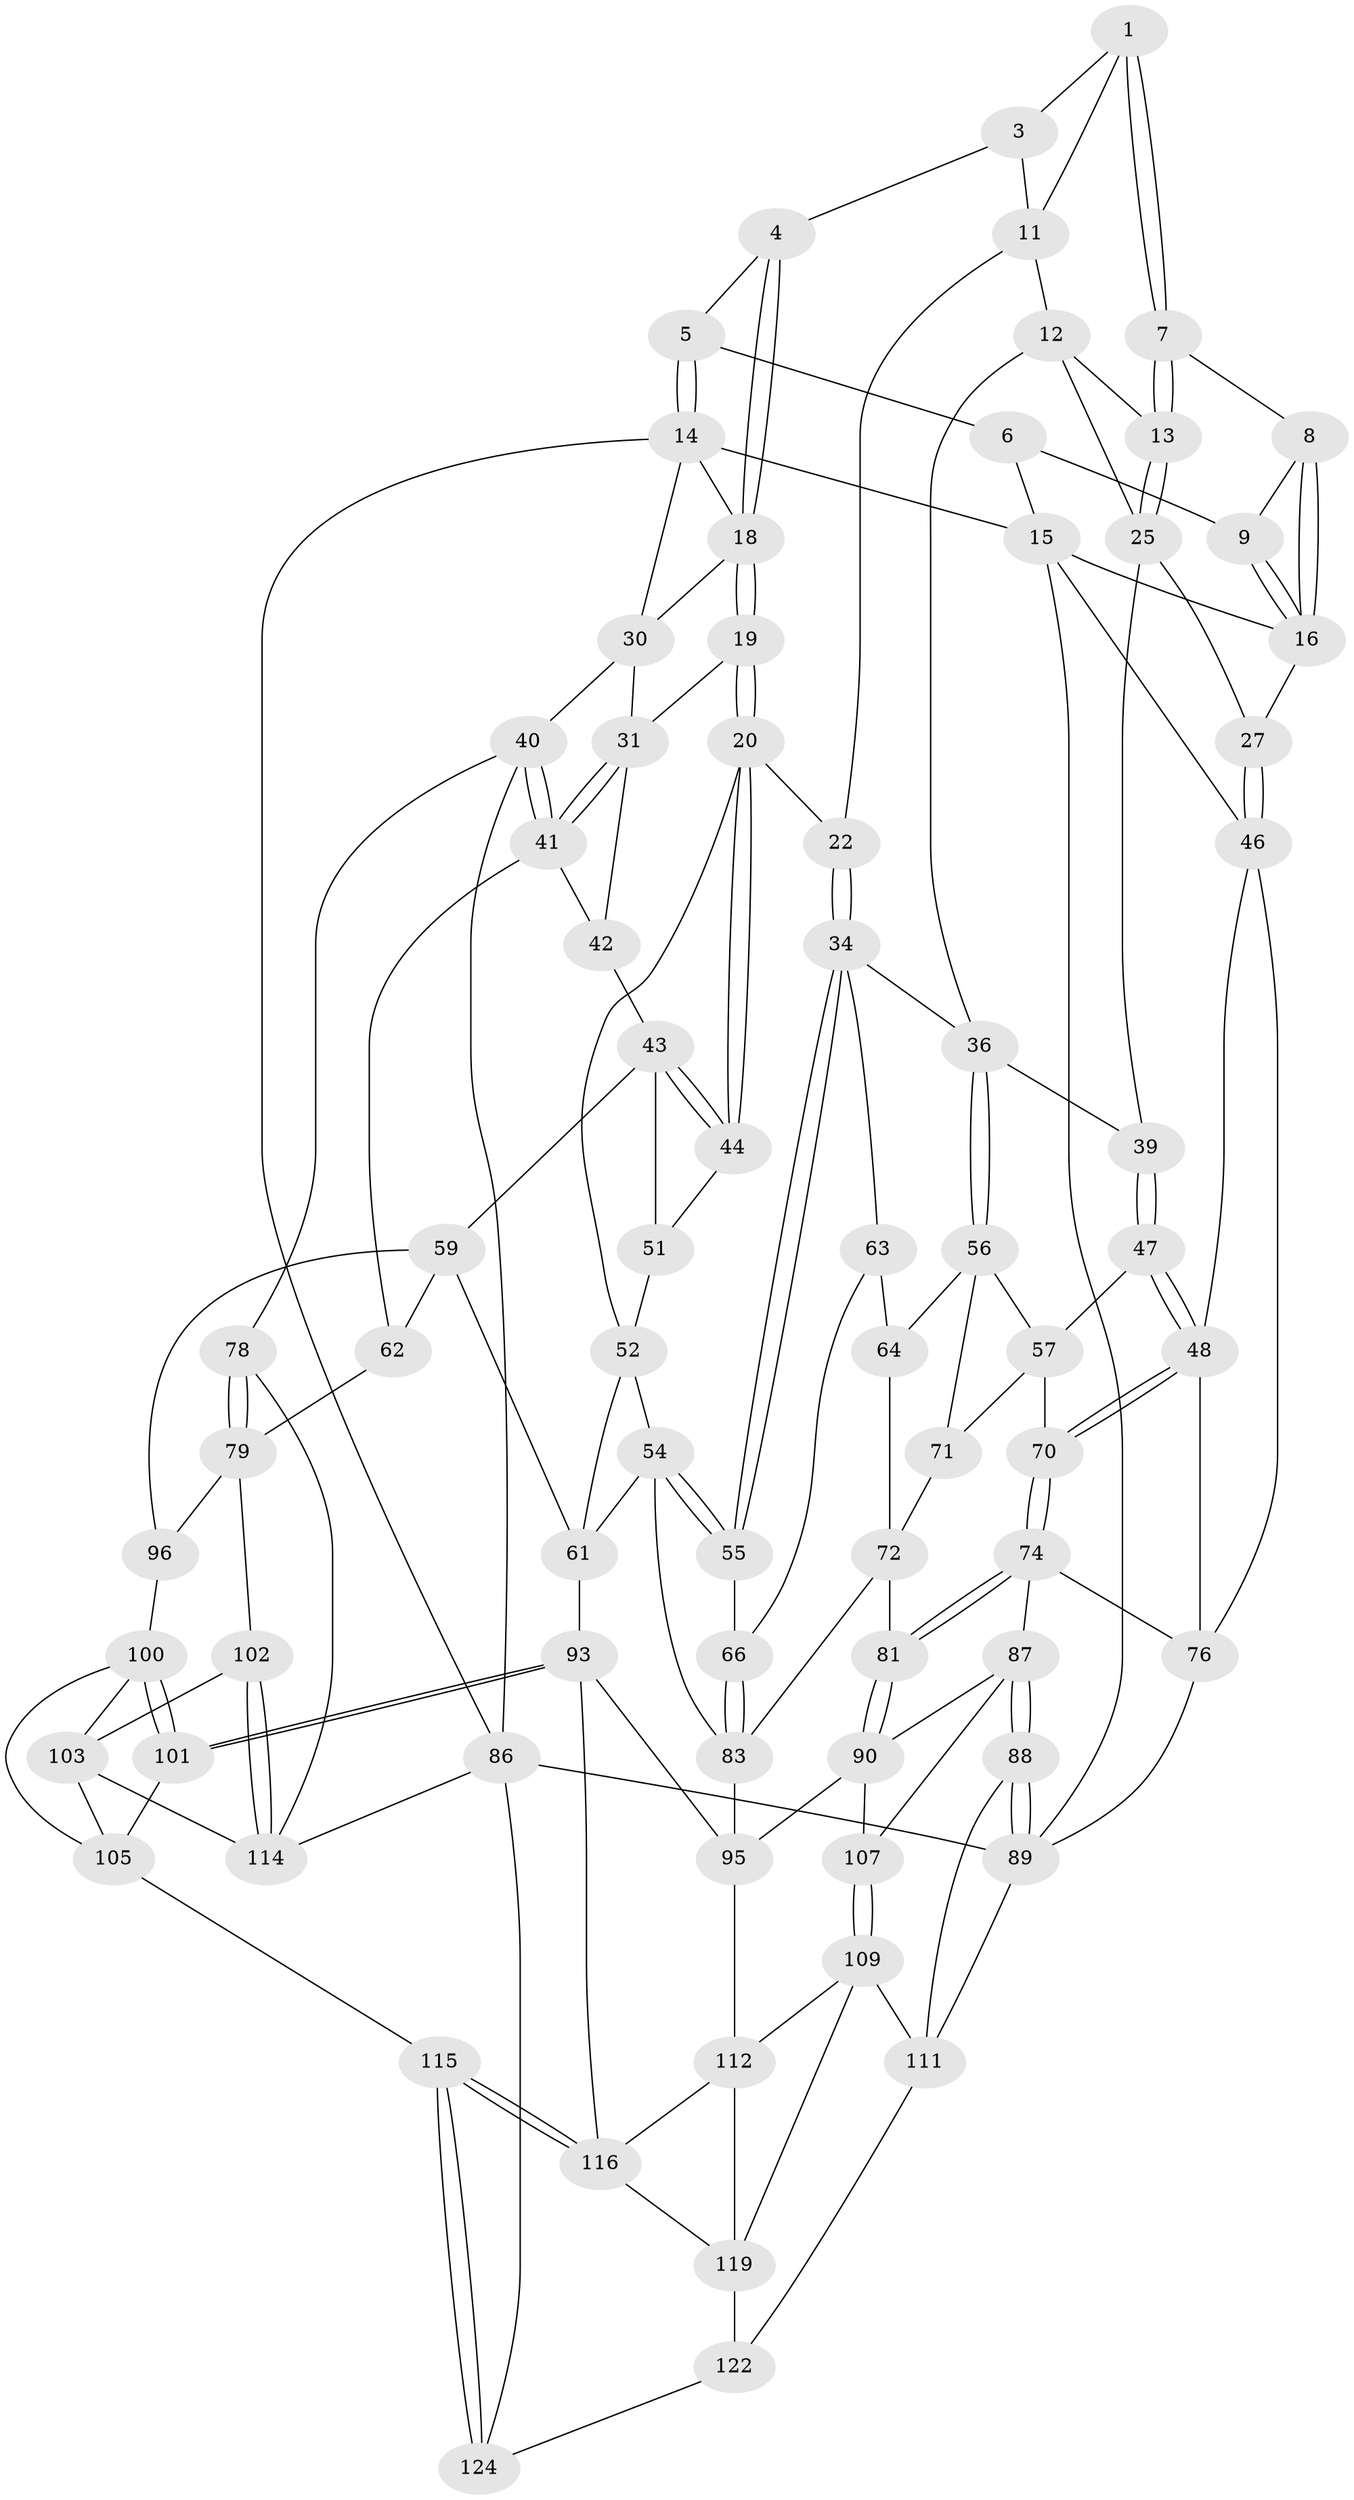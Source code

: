 // Generated by graph-tools (version 1.1) at 2025/52/02/27/25 19:52:40]
// undirected, 77 vertices, 173 edges
graph export_dot {
graph [start="1"]
  node [color=gray90,style=filled];
  1 [pos="+0.28736396417550836+0",super="+2"];
  3 [pos="+0.6053183310987238+0.0009860974609615168"];
  4 [pos="+0.6979524834144961+0"];
  5 [pos="+0.7039472183838447+0"];
  6 [pos="+0.28403114856979883+0",super="+10"];
  7 [pos="+0.23536613747615598+0.09016006106849782"];
  8 [pos="+0.19991595544944765+0.09814191105266445"];
  9 [pos="+0+0"];
  11 [pos="+0.39406898620030245+0.14959222624292118",super="+17"];
  12 [pos="+0.33055877646774273+0.15937089391141285",super="+33"];
  13 [pos="+0.24070122665243368+0.09935790793764714"];
  14 [pos="+1+0",super="+23"];
  15 [pos="+0+0",super="+29"];
  16 [pos="+0.09772404177138382+0.15190978797157742",super="+28"];
  18 [pos="+0.760939247769551+0.05413284611970247",super="+24"];
  19 [pos="+0.7687789241957066+0.21325575096952012"];
  20 [pos="+0.701341435581086+0.26649002608923045",super="+21"];
  22 [pos="+0.5060498254589776+0.24536525813191737"];
  25 [pos="+0.22339358798343106+0.20371822436210382",super="+26"];
  27 [pos="+0.13223477674532366+0.26091894449173614"];
  30 [pos="+0.9229951219242125+0.200243412825631",super="+38"];
  31 [pos="+0.8219187706433435+0.2462037172811804",super="+32"];
  34 [pos="+0.4141519011713359+0.3624963262464176",super="+35"];
  36 [pos="+0.37385672778705886+0.3512565125362101",super="+37"];
  39 [pos="+0.16954031860261717+0.31394557287069946"];
  40 [pos="+1+0.370154634087327",super="+77"];
  41 [pos="+1+0.3831347255253173",super="+45"];
  42 [pos="+0.8396127395111336+0.4079272042320068"];
  43 [pos="+0.8328677607742139+0.4095558860107732",super="+58"];
  44 [pos="+0.71708568549331+0.36950145910748555"];
  46 [pos="+0+0.39859393315004454",super="+50"];
  47 [pos="+0.1407655725821285+0.4111024360516775"];
  48 [pos="+0.019542468510862464+0.4527750516208675",super="+49"];
  51 [pos="+0.6975438796951152+0.3991775071835866"];
  52 [pos="+0.6128829837988968+0.3915543450892857",super="+53"];
  54 [pos="+0.5510568394330565+0.5188731028997132",super="+82"];
  55 [pos="+0.47503682154711596+0.4668309871065923"];
  56 [pos="+0.17409936694245745+0.4403330543360013",super="+65"];
  57 [pos="+0.16560948205300594+0.43370314349355055",super="+69"];
  59 [pos="+0.6895210009565524+0.5568938499172708",super="+60"];
  61 [pos="+0.6269814727871434+0.5775788670872638",super="+92"];
  62 [pos="+0.8763894796911882+0.5654996131460021"];
  63 [pos="+0.3322612728950873+0.4391980884800647",super="+67"];
  64 [pos="+0.2301564078407766+0.46593599745572045",super="+68"];
  66 [pos="+0.36687797469596034+0.5680213670682854"];
  70 [pos="+0.09315988387099484+0.5580663391297288"];
  71 [pos="+0.18380767280598723+0.5684398363533751"];
  72 [pos="+0.249523796538542+0.6198453656486617",super="+73"];
  74 [pos="+0.08571137773378204+0.6044434965263649",super="+75"];
  76 [pos="+0.037140016990035746+0.6137389719328025",super="+85"];
  78 [pos="+1+0.7444050929032262"];
  79 [pos="+0.9673907125738109+0.7305811247310282",super="+80"];
  81 [pos="+0.1863296133066629+0.6753367700203963"];
  83 [pos="+0.40608536855188776+0.6290857271131436",super="+84"];
  86 [pos="+1+1",super="+123"];
  87 [pos="+0.05900279403468575+0.7879631929851623",super="+91"];
  88 [pos="+0.03869784765600417+0.8045251615622265"];
  89 [pos="+0+0.8169429811436617",super="+97"];
  90 [pos="+0.17796581904652126+0.7002811928386599",super="+99"];
  93 [pos="+0.5111800739113734+0.7634889219994051",super="+94"];
  95 [pos="+0.38314882394404437+0.7824856457367658",super="+98"];
  96 [pos="+0.7113876608109992+0.6806584943871413"];
  100 [pos="+0.710642716668039+0.6959428977863433",super="+104"];
  101 [pos="+0.6317308203290769+0.8421875469764545"];
  102 [pos="+0.940467436074387+0.7524373228645375"];
  103 [pos="+0.8423579377197613+0.8004011144559994",super="+108"];
  105 [pos="+0.6866601656623824+0.8922515164981953",super="+106"];
  107 [pos="+0.24371876379639587+0.8297406618338988"];
  109 [pos="+0.23085117740393513+0.8613494176197862",super="+110"];
  111 [pos="+0.1267474167902704+0.8869992923159078",super="+121"];
  112 [pos="+0.3766103870552471+0.8058559594467349",super="+113"];
  114 [pos="+0.8631202897247481+0.973141878546928",super="+117"];
  115 [pos="+0.5945460953592725+1"];
  116 [pos="+0.49156055612914895+0.9441985704441064",super="+118"];
  119 [pos="+0.3165144318322792+0.9909237586472454",super="+120"];
  122 [pos="+0.2712771877208417+1"];
  124 [pos="+0.5973248063946277+1"];
  1 -- 7;
  1 -- 7;
  1 -- 3;
  1 -- 11;
  3 -- 4;
  3 -- 11;
  4 -- 5;
  4 -- 18;
  4 -- 18;
  5 -- 6;
  5 -- 14;
  5 -- 14;
  6 -- 9;
  6 -- 15;
  7 -- 8;
  7 -- 13;
  7 -- 13;
  8 -- 9;
  8 -- 16;
  8 -- 16;
  9 -- 16;
  9 -- 16;
  11 -- 12;
  11 -- 22;
  12 -- 13;
  12 -- 25;
  12 -- 36;
  13 -- 25;
  13 -- 25;
  14 -- 15;
  14 -- 86;
  14 -- 18;
  14 -- 30;
  15 -- 89;
  15 -- 46;
  15 -- 16;
  16 -- 27;
  18 -- 19;
  18 -- 19;
  18 -- 30;
  19 -- 20;
  19 -- 20;
  19 -- 31;
  20 -- 44;
  20 -- 44;
  20 -- 52;
  20 -- 22;
  22 -- 34;
  22 -- 34;
  25 -- 27;
  25 -- 39;
  27 -- 46;
  27 -- 46;
  30 -- 31;
  30 -- 40;
  31 -- 41;
  31 -- 41;
  31 -- 42;
  34 -- 55;
  34 -- 55;
  34 -- 36;
  34 -- 63;
  36 -- 56;
  36 -- 56;
  36 -- 39;
  39 -- 47;
  39 -- 47;
  40 -- 41;
  40 -- 41;
  40 -- 78;
  40 -- 86;
  41 -- 42;
  41 -- 62;
  42 -- 43;
  43 -- 44;
  43 -- 44;
  43 -- 51;
  43 -- 59;
  44 -- 51;
  46 -- 76;
  46 -- 48;
  47 -- 48;
  47 -- 48;
  47 -- 57;
  48 -- 70;
  48 -- 70;
  48 -- 76;
  51 -- 52;
  52 -- 61;
  52 -- 54;
  54 -- 55;
  54 -- 55;
  54 -- 83;
  54 -- 61;
  55 -- 66;
  56 -- 57;
  56 -- 64;
  56 -- 71;
  57 -- 70;
  57 -- 71;
  59 -- 62;
  59 -- 96;
  59 -- 61;
  61 -- 93;
  62 -- 79;
  63 -- 64 [weight=2];
  63 -- 66;
  64 -- 72;
  66 -- 83;
  66 -- 83;
  70 -- 74;
  70 -- 74;
  71 -- 72;
  72 -- 83;
  72 -- 81;
  74 -- 81;
  74 -- 81;
  74 -- 76;
  74 -- 87;
  76 -- 89;
  78 -- 79;
  78 -- 79;
  78 -- 114;
  79 -- 102;
  79 -- 96;
  81 -- 90;
  81 -- 90;
  83 -- 95;
  86 -- 89;
  86 -- 114;
  86 -- 124;
  87 -- 88;
  87 -- 88;
  87 -- 90;
  87 -- 107;
  88 -- 89;
  88 -- 89;
  88 -- 111;
  89 -- 111;
  90 -- 107;
  90 -- 95;
  93 -- 101;
  93 -- 101;
  93 -- 116;
  93 -- 95;
  95 -- 112;
  96 -- 100;
  100 -- 101;
  100 -- 101;
  100 -- 105;
  100 -- 103;
  101 -- 105;
  102 -- 103;
  102 -- 114;
  102 -- 114;
  103 -- 105;
  103 -- 114;
  105 -- 115;
  107 -- 109;
  107 -- 109;
  109 -- 111;
  109 -- 119;
  109 -- 112;
  111 -- 122;
  112 -- 116;
  112 -- 119;
  115 -- 116;
  115 -- 116;
  115 -- 124;
  115 -- 124;
  116 -- 119;
  119 -- 122;
  122 -- 124;
}
